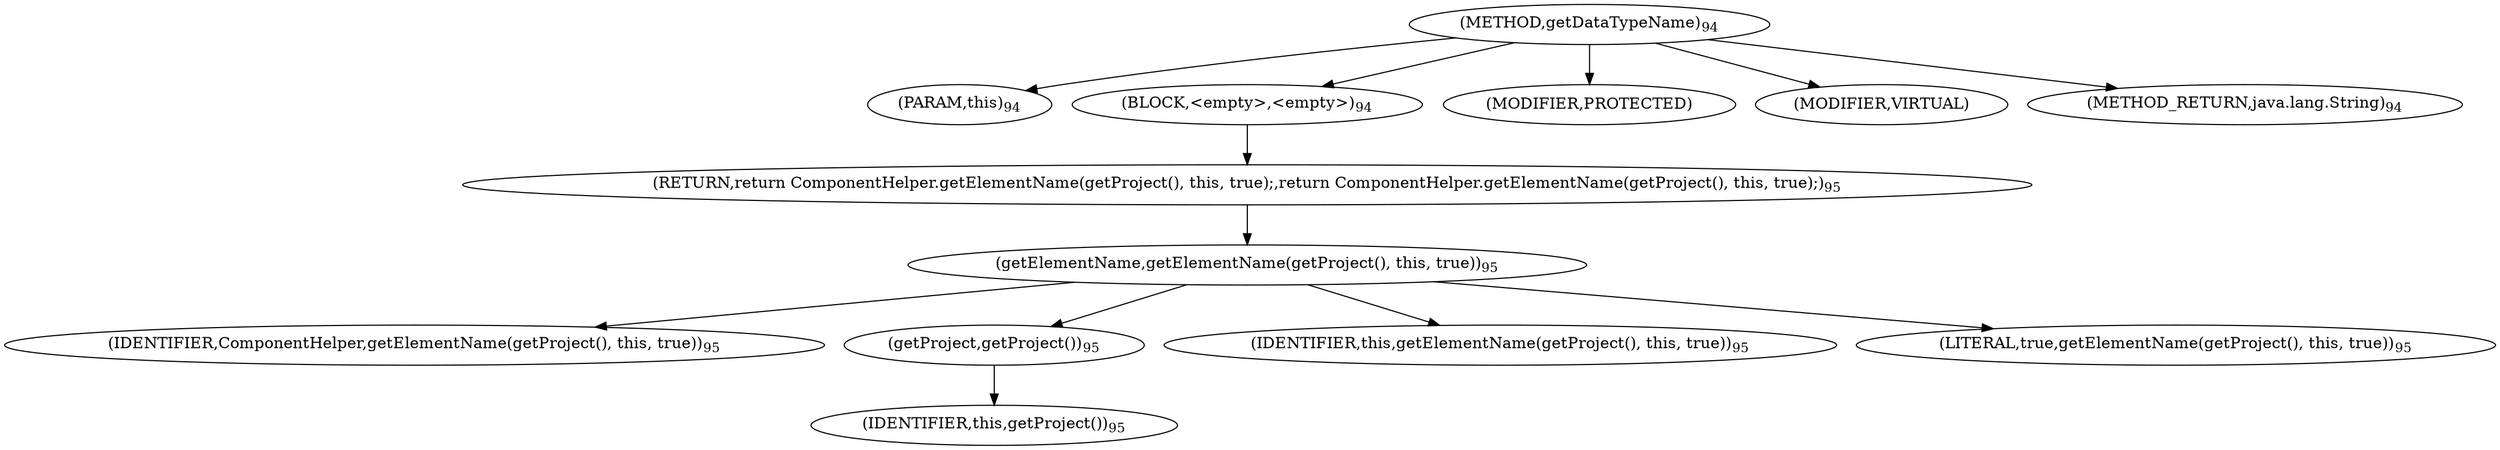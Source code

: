 digraph "getDataTypeName" {  
"102" [label = <(METHOD,getDataTypeName)<SUB>94</SUB>> ]
"6" [label = <(PARAM,this)<SUB>94</SUB>> ]
"103" [label = <(BLOCK,&lt;empty&gt;,&lt;empty&gt;)<SUB>94</SUB>> ]
"104" [label = <(RETURN,return ComponentHelper.getElementName(getProject(), this, true);,return ComponentHelper.getElementName(getProject(), this, true);)<SUB>95</SUB>> ]
"105" [label = <(getElementName,getElementName(getProject(), this, true))<SUB>95</SUB>> ]
"106" [label = <(IDENTIFIER,ComponentHelper,getElementName(getProject(), this, true))<SUB>95</SUB>> ]
"107" [label = <(getProject,getProject())<SUB>95</SUB>> ]
"5" [label = <(IDENTIFIER,this,getProject())<SUB>95</SUB>> ]
"7" [label = <(IDENTIFIER,this,getElementName(getProject(), this, true))<SUB>95</SUB>> ]
"108" [label = <(LITERAL,true,getElementName(getProject(), this, true))<SUB>95</SUB>> ]
"109" [label = <(MODIFIER,PROTECTED)> ]
"110" [label = <(MODIFIER,VIRTUAL)> ]
"111" [label = <(METHOD_RETURN,java.lang.String)<SUB>94</SUB>> ]
  "102" -> "6" 
  "102" -> "103" 
  "102" -> "109" 
  "102" -> "110" 
  "102" -> "111" 
  "103" -> "104" 
  "104" -> "105" 
  "105" -> "106" 
  "105" -> "107" 
  "105" -> "7" 
  "105" -> "108" 
  "107" -> "5" 
}
